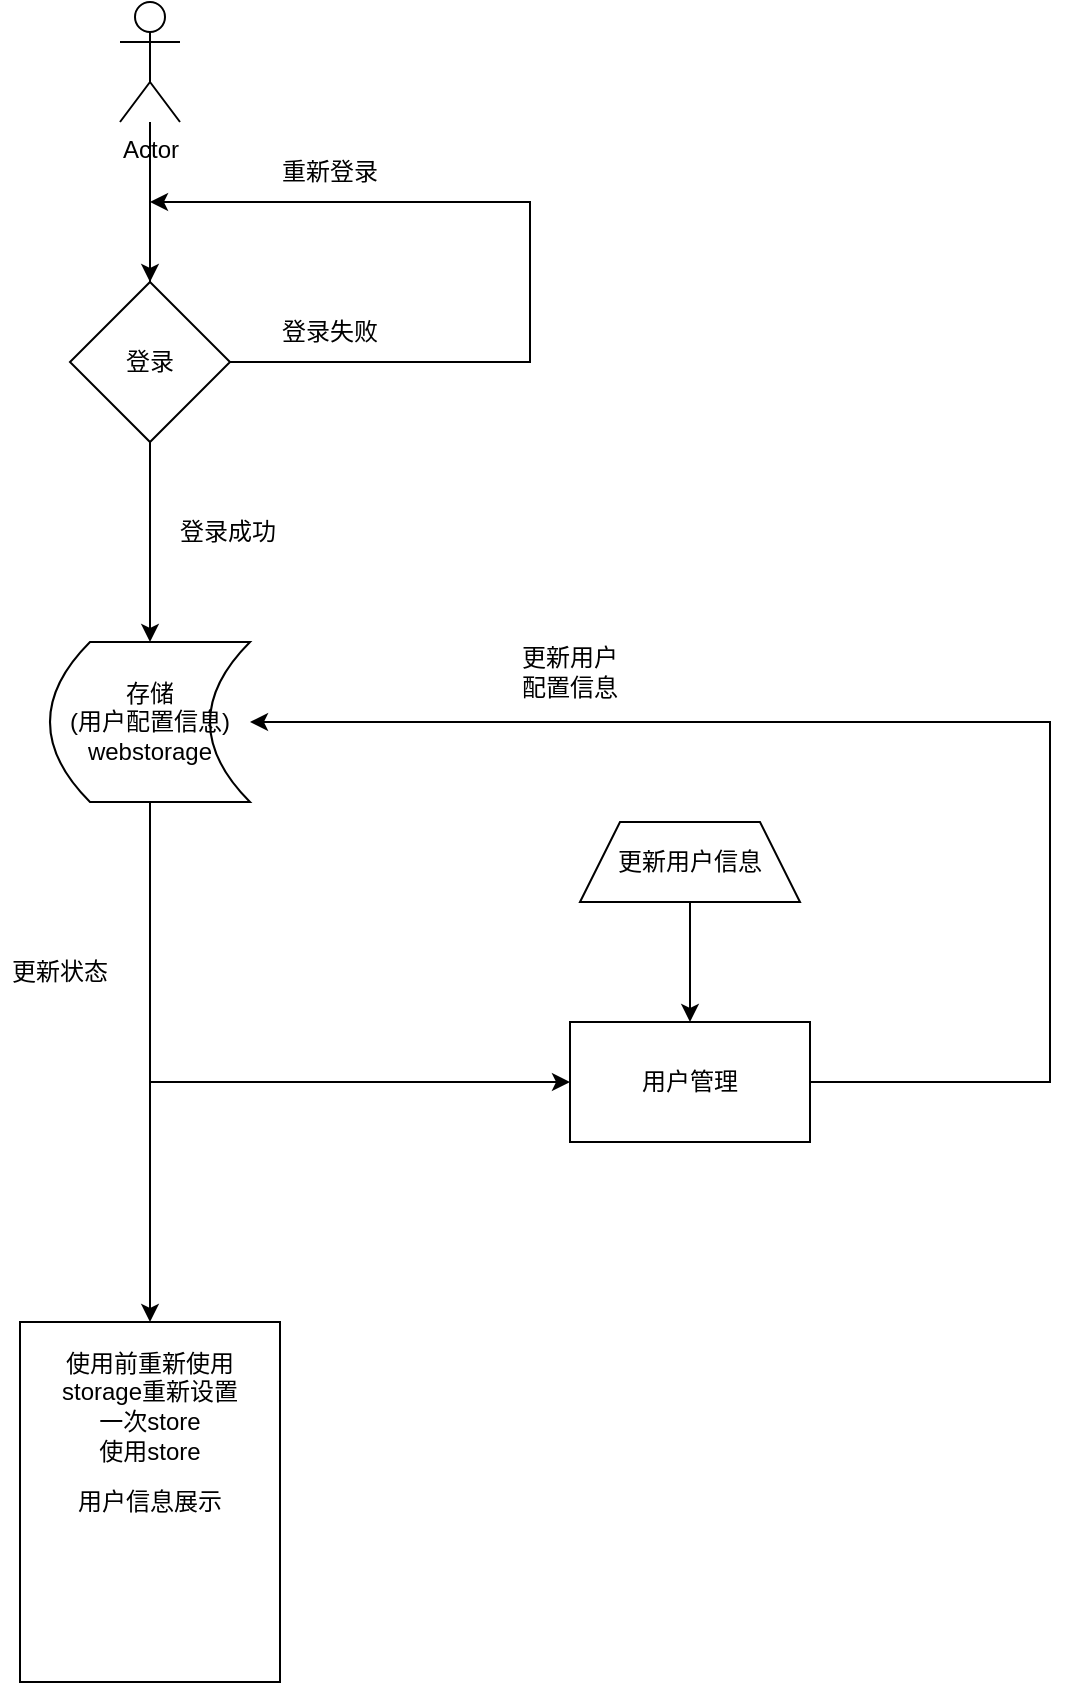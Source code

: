 <mxfile version="15.5.4" type="embed"><diagram id="23iRSUPoRavnBvh4doch" name="Page-1"><mxGraphModel dx="1125" dy="1872" grid="1" gridSize="10" guides="1" tooltips="1" connect="1" arrows="1" fold="1" page="1" pageScale="1" pageWidth="827" pageHeight="1169" math="0" shadow="0"><root><mxCell id="0"/><mxCell id="1" parent="0"/><mxCell id="13" value="" style="edgeStyle=orthogonalEdgeStyle;rounded=0;orthogonalLoop=1;jettySize=auto;html=1;" parent="1" source="3" target="7" edge="1"><mxGeometry relative="1" as="geometry"/></mxCell><mxCell id="3" value="Actor" style="shape=umlActor;verticalLabelPosition=bottom;verticalAlign=top;html=1;outlineConnect=0;" parent="1" vertex="1"><mxGeometry x="75" y="-20" width="30" height="60" as="geometry"/></mxCell><mxCell id="4" value="" style="endArrow=classic;html=1;rounded=0;startArrow=none;" parent="1" source="7" edge="1"><mxGeometry width="50" height="50" relative="1" as="geometry"><mxPoint x="75" y="190" as="sourcePoint"/><mxPoint x="90" y="180" as="targetPoint"/></mxGeometry></mxCell><mxCell id="6" value="登录" style="text;html=1;strokeColor=none;fillColor=none;align=center;verticalAlign=middle;whiteSpace=wrap;rounded=0;" parent="1" vertex="1"><mxGeometry x="60" y="145" width="60" height="30" as="geometry"/></mxCell><mxCell id="7" value="登录" style="rhombus;whiteSpace=wrap;html=1;" parent="1" vertex="1"><mxGeometry x="50" y="120" width="80" height="80" as="geometry"/></mxCell><mxCell id="8" value="" style="endArrow=none;html=1;rounded=0;" parent="1" source="3" target="7" edge="1"><mxGeometry width="50" height="50" relative="1" as="geometry"><mxPoint x="90" y="40" as="sourcePoint"/><mxPoint x="90" y="180" as="targetPoint"/></mxGeometry></mxCell><mxCell id="9" value="" style="endArrow=classic;html=1;rounded=0;exitX=0.5;exitY=1;exitDx=0;exitDy=0;" parent="1" source="7" edge="1"><mxGeometry width="50" height="50" relative="1" as="geometry"><mxPoint x="75" y="190" as="sourcePoint"/><mxPoint x="90" y="300" as="targetPoint"/></mxGeometry></mxCell><mxCell id="10" value="登录成功" style="text;html=1;strokeColor=none;fillColor=none;align=center;verticalAlign=middle;whiteSpace=wrap;rounded=0;" parent="1" vertex="1"><mxGeometry x="99" y="230" width="60" height="30" as="geometry"/></mxCell><mxCell id="15" value="" style="endArrow=classic;html=1;rounded=0;exitX=1;exitY=0.5;exitDx=0;exitDy=0;" parent="1" source="7" edge="1"><mxGeometry width="50" height="50" relative="1" as="geometry"><mxPoint x="250" y="220" as="sourcePoint"/><mxPoint x="90" y="80" as="targetPoint"/><Array as="points"><mxPoint x="280" y="160"/><mxPoint x="280" y="80"/></Array></mxGeometry></mxCell><mxCell id="16" value="登录失败" style="text;html=1;strokeColor=none;fillColor=none;align=center;verticalAlign=middle;whiteSpace=wrap;rounded=0;" parent="1" vertex="1"><mxGeometry x="150" y="130" width="60" height="30" as="geometry"/></mxCell><mxCell id="17" value="存储&lt;br&gt;(用户配置信息) webstorage&lt;br&gt;" style="shape=dataStorage;whiteSpace=wrap;html=1;fixedSize=1;" parent="1" vertex="1"><mxGeometry x="40" y="300" width="100" height="80" as="geometry"/></mxCell><mxCell id="18" value="重新登录" style="text;html=1;strokeColor=none;fillColor=none;align=center;verticalAlign=middle;whiteSpace=wrap;rounded=0;" parent="1" vertex="1"><mxGeometry x="150" y="50" width="60" height="30" as="geometry"/></mxCell><mxCell id="19" value="用户信息展示" style="rounded=0;whiteSpace=wrap;html=1;" vertex="1" parent="1"><mxGeometry x="25" y="640" width="130" height="180" as="geometry"/></mxCell><mxCell id="20" value="" style="endArrow=classic;html=1;rounded=0;exitX=0.5;exitY=1;exitDx=0;exitDy=0;entryX=0.5;entryY=0;entryDx=0;entryDy=0;" edge="1" parent="1" source="17" target="19"><mxGeometry width="50" height="50" relative="1" as="geometry"><mxPoint x="350" y="490" as="sourcePoint"/><mxPoint x="400" y="440" as="targetPoint"/><Array as="points"><mxPoint x="90" y="470"/></Array></mxGeometry></mxCell><mxCell id="21" value="" style="endArrow=classic;html=1;rounded=0;" edge="1" parent="1" target="22"><mxGeometry width="50" height="50" relative="1" as="geometry"><mxPoint x="90" y="520" as="sourcePoint"/><mxPoint x="440" y="440" as="targetPoint"/></mxGeometry></mxCell><mxCell id="22" value="用户管理" style="rounded=0;whiteSpace=wrap;html=1;" vertex="1" parent="1"><mxGeometry x="300.0" y="490" width="120" height="60" as="geometry"/></mxCell><mxCell id="23" value="更新用户信息" style="shape=trapezoid;perimeter=trapezoidPerimeter;whiteSpace=wrap;html=1;fixedSize=1;" vertex="1" parent="1"><mxGeometry x="305" y="390" width="110" height="40" as="geometry"/></mxCell><mxCell id="24" value="" style="endArrow=classic;html=1;rounded=0;entryX=0.5;entryY=0;entryDx=0;entryDy=0;exitX=0.5;exitY=1;exitDx=0;exitDy=0;" edge="1" parent="1" source="23" target="22"><mxGeometry width="50" height="50" relative="1" as="geometry"><mxPoint x="350" y="380" as="sourcePoint"/><mxPoint x="400" y="330" as="targetPoint"/></mxGeometry></mxCell><mxCell id="25" value="" style="endArrow=classic;html=1;rounded=0;entryX=1;entryY=0.5;entryDx=0;entryDy=0;exitX=1;exitY=0.5;exitDx=0;exitDy=0;" edge="1" parent="1" source="22" target="17"><mxGeometry width="50" height="50" relative="1" as="geometry"><mxPoint x="410" y="510" as="sourcePoint"/><mxPoint x="540" y="320" as="targetPoint"/><Array as="points"><mxPoint x="540" y="520"/><mxPoint x="540" y="340"/></Array></mxGeometry></mxCell><mxCell id="26" value="更新状态" style="text;html=1;strokeColor=none;fillColor=none;align=center;verticalAlign=middle;whiteSpace=wrap;rounded=0;" vertex="1" parent="1"><mxGeometry x="15" y="450" width="60" height="30" as="geometry"/></mxCell><mxCell id="27" value="更新用户配置信息" style="text;html=1;strokeColor=none;fillColor=none;align=center;verticalAlign=middle;whiteSpace=wrap;rounded=0;" vertex="1" parent="1"><mxGeometry x="270" y="300" width="60" height="30" as="geometry"/></mxCell><mxCell id="30" value="使用前重新使用storage重新设置一次store" style="text;html=1;strokeColor=none;fillColor=none;align=center;verticalAlign=middle;whiteSpace=wrap;rounded=0;" vertex="1" parent="1"><mxGeometry x="40" y="610" width="100" height="130" as="geometry"/></mxCell><mxCell id="32" value="使用store" style="text;html=1;strokeColor=none;fillColor=none;align=center;verticalAlign=middle;whiteSpace=wrap;rounded=0;" vertex="1" parent="1"><mxGeometry x="60" y="690" width="60" height="30" as="geometry"/></mxCell></root></mxGraphModel></diagram></mxfile>